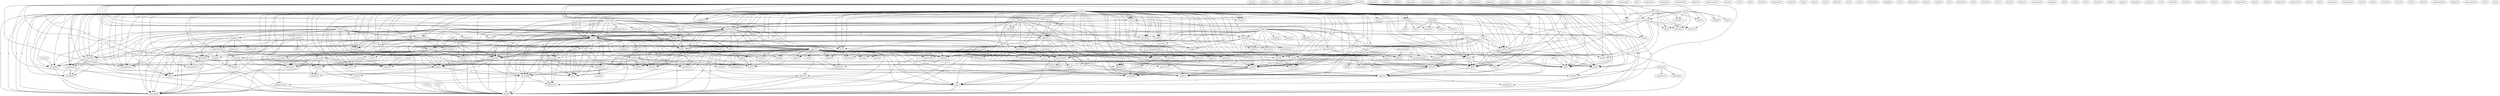 digraph G {
  home [ label="home(1)" ];
  cookie [ label="cookie(1)" ];
  stuff [ label="stuff(1)" ];
  server [ label="server(1)" ];
  carry [ label="carry(1)" ];
  generates [ label="generates(1)" ];
  map [ label="map(1)" ];
  zimmermann [ label="zimmermann(1)" ];
  uses [ label="uses(4)" ];
  length [ label="length(3)" ];
  mail [ label="mail(11)" ];
  implementation [ label="implementation(3)" ];
  algorithm [ label="algorithm(1)" ];
  decrypt [ label="decrypt(4)" ];
  firm [ label="firm(1)" ];
  library [ label="library(3)" ];
  claims [ label="claims(1)" ];
  infringement [ label="infringement(1)" ];
  patent [ label="patent(4)" ];
  encrypts [ label="encrypts(2)" ];
  encrypt [ label="encrypt(3)" ];
  make [ label="make(1)" ];
  sell [ label="sell(1)" ];
  key [ label="key(26)" ];
  faq [ label="faq(3)" ];
  person [ label="person(1)" ];
  attempt [ label="attempt(3)" ];
  comply [ label="comply(1)" ];
  program [ label="program(4)" ];
  edu [ label="edu(4)" ];
  crypt [ label="crypt(2)" ];
  document [ label="document(1)" ];
  manipulation [ label="manipulation(1)" ];
  information [ label="information(2)" ];
  opinion [ label="opinion(1)" ];
  encryption [ label="encryption(4)" ];
  whale [ label="whale(1)" ];
  advice [ label="advice(2)" ];
  anything [ label="anything(2)" ];
  month [ label="month(1)" ];
  update [ label="update(1)" ];
  mvanheyn [ label="mvanheyn(2)" ];
  allow [ label="allow(2)" ];
  listing [ label="listing(1)" ];
  example [ label="example(1)" ];
  claim [ label="claim(1)" ];
  style [ label="style(1)" ];
  standard [ label="standard(1)" ];
  system [ label="system(3)" ];
  crypto [ label="crypto(2)" ];
  author [ label="author(4)" ];
  des [ label="des(6)" ];
  letter [ label="letter(1)" ];
  cipher [ label="cipher(3)" ];
  recover [ label="recover(1)" ];
  result [ label="result(1)" ];
  sent [ label="sent(1)" ];
  strengthen [ label="strengthen(1)" ];
  performs [ label="performs(1)" ];
  message [ label="message(9)" ];
  contrary [ label="contrary(1)" ];
  convenience [ label="convenience(1)" ];
  canada [ label="canada(5)" ];
  site [ label="site(2)" ];
  cl [ label="cl(2)" ];
  msu [ label="msu(2)" ];
  use [ label="use(4)" ];
  contains [ label="contains(2)" ];
  code [ label="code(3)" ];
  rpub [ label="rpub(1)" ];
  distribution [ label="distribution(8)" ];
  export [ label="export(1)" ];
  use [ label="use(5)" ];
  file [ label="file(4)" ];
  export [ label="export(3)" ];
  request [ label="request(2)" ];
  fingerprint [ label="fingerprint(5)" ];
  generator [ label="generator(1)" ];
  etc [ label="etc(2)" ];
  passphrase [ label="passphrase(1)" ];
  interpreter [ label="interpreter(1)" ];
  application [ label="application(1)" ];
  rsa [ label="rsa(11)" ];
  avoid [ label="avoid(1)" ];
  rested [ label="rested(1)" ];
  look [ label="look(2)" ];
  read [ label="read(2)" ];
  class [ label="class(1)" ];
  cd [ label="cd(2)" ];
  makes [ label="makes(1)" ];
  info [ label="info(1)" ];
  read [ label="read(3)" ];
  way [ label="way(4)" ];
  strength [ label="strength(1)" ];
  domain [ label="domain(2)" ];
  com [ label="com(2)" ];
  mean [ label="mean(1)" ];
  pub [ label="pub(1)" ];
  fact [ label="fact(3)" ];
  rsaref [ label="rsaref(2)" ];
  recipient [ label="recipient(4)" ];
  rsaref [ label="rsaref(2)" ];
  called [ label="called(1)" ];
  cover [ label="cover(1)" ];
  rsaref [ label="rsaref(1)" ];
  invented [ label="invented(1)" ];
  difficulty [ label="difficulty(1)" ];
  includes [ label="includes(1)" ];
  pub [ label="pub(1)" ];
  comp [ label="comp(1)" ];
  rabin [ label="rabin(2)" ];
  stands [ label="stands(2)" ];
  corporation [ label="corporation(1)" ];
  provides [ label="provides(2)" ];
  plaintext [ label="plaintext(2)" ];
  privacy [ label="privacy(6)" ];
  hash [ label="hash(1)" ];
  bit [ label="bit(1)" ];
  subject [ label="subject(1)" ];
  machine [ label="machine(1)" ];
  exists [ label="exists(1)" ];
  aix [ label="aix(1)" ];
  contain [ label="contain(1)" ];
  version [ label="version(1)" ];
  tree [ label="tree(2)" ];
  source [ label="source(2)" ];
  sender [ label="sender(4)" ];
  raymond [ label="raymond(1)" ];
  inc [ label="inc(3)" ];
  berkeley [ label="berkeley(1)" ];
  depend [ label="depend(1)" ];
  interact [ label="interact(1)" ];
  send [ label="send(3)" ];
  know [ label="know(3)" ];
  basis [ label="basis(1)" ];
  draft [ label="draft(1)" ];
  newsgroup [ label="newsgroup(1)" ];
  mime [ label="mime(3)" ];
  authentication [ label="authentication(3)" ];
  mh [ label="mh(1)" ];
  requires [ label="requires(1)" ];
  rsa [ label="rsa(1)" ];
  identifier [ label="identifier(1)" ];
  contraband [ label="contraband(1)" ];
  please [ label="please(1)" ];
  authenticating [ label="authenticating(1)" ];
  time [ label="time(1)" ];
  specifies [ label="specifies(1)" ];
  handle [ label="handle(1)" ];
  improvement [ label="improvement(1)" ];
  bunch [ label="bunch(1)" ];
  heat [ label="heat(1)" ];
  risk [ label="risk(1)" ];
  management [ label="management(2)" ];
  features [ label="features(1)" ];
  finger [ label="finger(1)" ];
  network [ label="network(1)" ];
  connection [ label="connection(1)" ];
  defeat [ label="defeat(1)" ];
  post [ label="post(1)" ];
  discusses [ label="discusses(2)" ];
  alt [ label="alt(1)" ];
  minimize [ label="minimize(1)" ];
  alt [ label="alt(1)" ];
  interface [ label="interface(2)" ];
  ripem [ label="ripem(5)" ];
  post [ label="post(1)" ];
  sophistication [ label="sophistication(1)" ];
  feel [ label="feel(1)" ];
  modularity [ label="modularity(1)" ];
  ripem [ label="ripem(17)" ];
  mailer [ label="mailer(2)" ];
  create [ label="create(1)" ];
  security [ label="security(8)" ];
  rsa [ label="rsa(8)" ];
  ftp [ label="ftp(4)" ];
  companion [ label="companion(1)" ];
  vanheyningen [ label="vanheyningen(2)" ];
  comes [ label="comes(1)" ];
  elisp [ label="elisp(1)" ];
  part [ label="part(1)" ];
  area [ label="area(1)" ];
  mac [ label="mac(2)" ];
  port [ label="port(2)" ];
  looked [ label="looked(1)" ];
  include [ label="include(1)" ];
  obtain [ label="obtain(1)" ];
  gnu [ label="gnu(1)" ];
  unix [ label="unix(2)" ];
  convinces [ label="convinces(1)" ];
  nothing [ label="nothing(1)" ];
  scss [ label="scss(1)" ];
  adleman [ label="adleman(1)" ];
  solution [ label="solution(1)" ];
  order [ label="order(1)" ];
  type [ label="type(1)" ];
  anyone [ label="anyone(2)" ];
  documentation [ label="documentation(2)" ];
  pem [ label="pem(7)" ];
  confirm [ label="confirm(2)" ];
  guide [ label="guide(2)" ];
  mush [ label="mush(1)" ];
  name [ label="name(1)" ];
  produces [ label="produces(1)" ];
  asked [ label="asked(1)" ];
  lau [ label="lau(1)" ];
  entirety [ label="entirety(1)" ];
  elm [ label="elm(1)" ];
  agency [ label="agency(2)" ];
  software [ label="software(2)" ];
  computer [ label="computer(1)" ];
  forbid [ label="forbid(1)" ];
  amount [ label="amount(1)" ];
  user [ label="user(1)" ];
  friend [ label="friend(2)" ];
  reduce [ label="reduce(1)" ];
  copy [ label="copy(1)" ];
  load [ label="load(1)" ];
  mention [ label="mention(1)" ];
  guy [ label="guy(1)" ];
  group [ label="group(1)" ];
  lawyer [ label="lawyer(1)" ];
  ask [ label="ask(1)" ];
  interpret [ label="interpret(1)" ];
  discussion [ label="discussion(1)" ];
  publish [ label="publish(1)" ];
  allows [ label="allows(3)" ];
  relate [ label="relate(1)" ];
  works [ label="works(1)" ];
  probability [ label="probability(1)" ];
  condition [ label="condition(1)" ];
  work [ label="work(1)" ];
  mrr [ label="mrr(1)" ];
  talk [ label="talk(1)" ];
  needs [ label="needs(1)" ];
  wish [ label="wish(1)" ];
  license [ label="license(2)" ];
  riordan [ label="riordan(2)" ];
  produce [ label="produce(2)" ];
  light [ label="light(1)" ];
  computing [ label="computing(1)" ];
  belong [ label="belong(1)" ];
  decryption [ label="decryption(1)" ];
  keep [ label="keep(1)" ];
  web [ label="web(1)" ];
  europe [ label="europe(1)" ];
  stuffit [ label="stuffit(1)" ];
  input [ label="input(1)" ];
  rpem [ label="rpem(3)" ];
  emerge [ label="emerge(1)" ];
  variety [ label="variety(1)" ];
  sun [ label="sun(1)" ];
  mark [ label="mark(2)" ];
  matter [ label="matter(1)" ];
  shamir [ label="shamir(1)" ];
  opponent [ label="opponent(1)" ];
  transfer [ label="transfer(1)" ];
  pgp [ label="pgp(16)" ];
  acknowledgement [ label="acknowledgement(1)" ];
  none [ label="none(1)" ];
  came [ label="came(1)" ];
  solaris [ label="solaris(1)" ];
  macintosh [ label="macintosh(1)" ];
  clear [ label="clear(1)" ];
  means [ label="means(1)" ];
  check [ label="check(1)" ];
  addition [ label="addition(2)" ];
  rfc [ label="rfc(2)" ];
  hypertext [ label="hypertext(1)" ];
  linux [ label="linux(1)" ];
  md [ label="md(6)" ];
  phil [ label="phil(1)" ];
  internet [ label="internet(1)" ];
  disclaimer [ label="disclaimer(2)" ];
  marc [ label="marc(2)" ];
  help [ label="help(1)" ];
  readme [ label="readme(2)" ];
  access [ label="access(2)" ];
  world [ label="world(1)" ];
  ultrix [ label="ultrix(1)" ];
  computation [ label="computation(1)" ];
  note [ label="note(4)" ];
  nobody [ label="nobody(1)" ];
  government [ label="government(1)" ];
  mar [ label="mar(1)" ];
  usa [ label="usa(2)" ];
  find [ label="find(3)" ];
  see [ label="see(2)" ];
  uses -> length [ label="1" ];
  uses -> mail [ label="1" ];
  uses -> implementation [ label="1" ];
  uses -> algorithm [ label="1" ];
  uses -> decrypt [ label="1" ];
  uses -> firm [ label="1" ];
  uses -> library [ label="1" ];
  uses -> claims [ label="1" ];
  uses -> infringement [ label="1" ];
  uses -> patent [ label="1" ];
  uses -> encrypts [ label="1" ];
  uses -> encrypt [ label="1" ];
  uses -> make [ label="1" ];
  uses -> sell [ label="1" ];
  uses -> key [ label="3" ];
  faq -> person [ label="1" ];
  faq -> attempt [ label="1" ];
  faq -> comply [ label="1" ];
  faq -> program [ label="1" ];
  faq -> mail [ label="1" ];
  faq -> edu [ label="1" ];
  faq -> crypt [ label="1" ];
  faq -> document [ label="1" ];
  faq -> manipulation [ label="1" ];
  faq -> information [ label="1" ];
  faq -> opinion [ label="1" ];
  faq -> encryption [ label="1" ];
  faq -> whale [ label="1" ];
  faq -> advice [ label="1" ];
  faq -> anything [ label="1" ];
  faq -> month [ label="1" ];
  faq -> update [ label="1" ];
  faq -> mvanheyn [ label="1" ];
  faq -> allow [ label="1" ];
  faq -> listing [ label="1" ];
  faq -> key [ label="1" ];
  standard -> system [ label="1" ];
  standard -> crypto [ label="1" ];
  standard -> author [ label="1" ];
  standard -> key [ label="1" ];
  des -> length [ label="1" ];
  des -> program [ label="1" ];
  des -> letter [ label="1" ];
  des -> mail [ label="2" ];
  des -> decrypt [ label="1" ];
  des -> cipher [ label="1" ];
  des -> recover [ label="1" ];
  des -> encryption [ label="1" ];
  des -> system [ label="1" ];
  des -> result [ label="1" ];
  des -> sent [ label="1" ];
  des -> crypto [ label="1" ];
  des -> encrypts [ label="2" ];
  des -> strengthen [ label="1" ];
  des -> encrypt [ label="1" ];
  des -> performs [ label="1" ];
  des -> message [ label="1" ];
  des -> key [ label="6" ];
  canada -> site [ label="1" ];
  canada -> cl [ label="1" ];
  canada -> implementation [ label="1" ];
  canada -> edu [ label="1" ];
  canada -> msu [ label="1" ];
  canada -> algorithm [ label="1" ];
  canada -> crypt [ label="1" ];
  canada -> use [ label="1" ];
  canada -> contains [ label="1" ];
  canada -> code [ label="1" ];
  canada -> rpub [ label="1" ];
  canada -> distribution [ label="2" ];
  canada -> firm [ label="1" ];
  canada -> library [ label="1" ];
  canada -> claims [ label="1" ];
  canada -> infringement [ label="1" ];
  canada -> export [ label="3" ];
  canada -> use [ label="1" ];
  canada -> file [ label="1" ];
  canada -> sent [ label="1" ];
  canada -> patent [ label="1" ];
  canada -> export [ label="3" ];
  canada -> make [ label="1" ];
  canada -> request [ label="1" ];
  canada -> sell [ label="1" ];
  length -> fingerprint [ label="1" ];
  length -> algorithm [ label="1" ];
  length -> generator [ label="1" ];
  length -> etc [ label="1" ];
  length -> passphrase [ label="1" ];
  length -> message [ label="1" ];
  length -> interpreter [ label="1" ];
  rsa -> attempt [ label="4" ];
  rsa -> avoid [ label="2" ];
  rsa -> rested [ label="1" ];
  rsa -> look [ label="2" ];
  rsa -> fingerprint [ label="1" ];
  rsa -> read [ label="1" ];
  rsa -> class [ label="1" ];
  rsa -> cd [ label="1" ];
  rsa -> program [ label="2" ];
  rsa -> makes [ label="2" ];
  rsa -> letter [ label="1" ];
  rsa -> mail [ label="1" ];
  rsa -> implementation [ label="2" ];
  rsa -> info [ label="1" ];
  rsa -> algorithm [ label="3" ];
  rsa -> crypt [ label="2" ];
  rsa -> use [ label="3" ];
  rsa -> code [ label="2" ];
  rsa -> read [ label="1" ];
  rsa -> way [ label="1" ];
  rsa -> distribution [ label="1" ];
  rsa -> decrypt [ label="1" ];
  rsa -> cipher [ label="3" ];
  rsa -> recover [ label="1" ];
  rsa -> strength [ label="1" ];
  rsa -> domain [ label="2" ];
  rsa -> com [ label="3" ];
  rsa -> firm [ label="2" ];
  rsa -> library [ label="4" ];
  rsa -> claims [ label="2" ];
  rsa -> infringement [ label="2" ];
  rsa -> use [ label="3" ];
  rsa -> file [ label="1" ];
  rsa -> mean [ label="1" ];
  rsa -> pub [ label="2" ];
  rsa -> fact [ label="2" ];
  rsa -> system [ label="1" ];
  rsa -> etc [ label="1" ];
  rsa -> result [ label="1" ];
  rsa -> sent [ label="1" ];
  rsa -> crypto [ label="1" ];
  rsa -> patent [ label="5" ];
  rsa -> rsaref [ label="1" ];
  rsa -> encrypts [ label="2" ];
  rsa -> recipient [ label="1" ];
  rsa -> rsaref [ label="1" ];
  rsa -> encrypt [ label="1" ];
  rsa -> anything [ label="2" ];
  rsa -> called [ label="2" ];
  rsa -> performs [ label="1" ];
  rsa -> cover [ label="1" ];
  rsa -> make [ label="2" ];
  rsa -> rsaref [ label="1" ];
  rsa -> invented [ label="3" ];
  rsa -> sell [ label="2" ];
  rsa -> difficulty [ label="1" ];
  rsa -> includes [ label="1" ];
  rsa -> message [ label="2" ];
  rsa -> key [ label="9" ];
  rsa -> pub [ label="2" ];
  rabin -> attempt [ label="1" ];
  rabin -> avoid [ label="1" ];
  rabin -> rested [ label="1" ];
  rabin -> distribution [ label="1" ];
  rabin -> cipher [ label="2" ];
  rabin -> strength [ label="1" ];
  rabin -> patent [ label="2" ];
  rabin -> stands [ label="1" ];
  rabin -> cover [ label="1" ];
  rabin -> invented [ label="1" ];
  rabin -> difficulty [ label="1" ];
  rabin -> key [ label="2" ];
  attempt -> avoid [ label="1" ];
  attempt -> comply [ label="1" ];
  attempt -> document [ label="1" ];
  attempt -> manipulation [ label="1" ];
  attempt -> library [ label="1" ];
  attempt -> fact [ label="1" ];
  attempt -> patent [ label="1" ];
  attempt -> anything [ label="1" ];
  attempt -> allow [ label="1" ];
  provides -> fingerprint [ label="1" ];
  provides -> plaintext [ label="1" ];
  provides -> privacy [ label="1" ];
  provides -> hash [ label="1" ];
  provides -> bit [ label="1" ];
  site -> cl [ label="1" ];
  site -> edu [ label="1" ];
  site -> msu [ label="1" ];
  site -> contain [ label="1" ];
  site -> contains [ label="1" ];
  site -> rpub [ label="1" ];
  site -> version [ label="1" ];
  site -> tree [ label="1" ];
  site -> source [ label="1" ];
  look -> crypt [ label="2" ];
  look -> pub [ label="2" ];
  look -> pub [ label="2" ];
  fingerprint -> algorithm [ label="1" ];
  fingerprint -> plaintext [ label="1" ];
  fingerprint -> sender [ label="2" ];
  fingerprint -> hash [ label="1" ];
  fingerprint -> message [ label="3" ];
  fingerprint -> key [ label="2" ];
  read -> info [ label="1" ];
  read -> file [ label="2" ];
  read -> recipient [ label="1" ];
  cd -> info [ label="1" ];
  cd -> crypt [ label="1" ];
  cd -> pub [ label="1" ];
  cd -> rsaref [ label="1" ];
  cd -> rsaref [ label="1" ];
  cd -> rsaref [ label="1" ];
  cd -> pub [ label="1" ];
  inc -> program [ label="1" ];
  inc -> makes [ label="1" ];
  inc -> algorithm [ label="1" ];
  inc -> code [ label="1" ];
  inc -> domain [ label="1" ];
  inc -> library [ label="2" ];
  inc -> mean [ label="1" ];
  inc -> fact [ label="1" ];
  inc -> etc [ label="1" ];
  inc -> anything [ label="1" ];
  inc -> called [ label="1" ];
  inc -> message [ label="1" ];
  inc -> key [ label="1" ];
  program -> mail [ label="1" ];
  program -> algorithm [ label="1" ];
  program -> encryption [ label="1" ];
  program -> etc [ label="1" ];
  program -> called [ label="1" ];
  program -> performs [ label="1" ];
  program -> message [ label="1" ];
  program -> key [ label="1" ];
  send -> mail [ label="1" ];
  send -> read [ label="1" ];
  send -> know [ label="1" ];
  send -> key [ label="1" ];
  mail -> encryption [ label="1" ];
  mail -> privacy [ label="1" ];
  mail -> know [ label="1" ];
  mail -> sent [ label="1" ];
  mail -> mime [ label="1" ];
  mail -> authentication [ label="1" ];
  mail -> stands [ label="2" ];
  mail -> called [ label="1" ];
  mail -> performs [ label="1" ];
  mail -> key [ label="1" ];
  rsa -> implementation [ label="2" ];
  rsa -> info [ label="1" ];
  rsa -> algorithm [ label="3" ];
  rsa -> crypt [ label="2" ];
  rsa -> use [ label="3" ];
  rsa -> code [ label="2" ];
  rsa -> read [ label="1" ];
  rsa -> way [ label="1" ];
  rsa -> distribution [ label="1" ];
  rsa -> decrypt [ label="1" ];
  rsa -> cipher [ label="3" ];
  rsa -> recover [ label="1" ];
  rsa -> strength [ label="1" ];
  rsa -> domain [ label="2" ];
  rsa -> com [ label="3" ];
  rsa -> firm [ label="2" ];
  rsa -> library [ label="4" ];
  rsa -> claims [ label="2" ];
  rsa -> infringement [ label="2" ];
  rsa -> use [ label="3" ];
  rsa -> file [ label="1" ];
  rsa -> mean [ label="1" ];
  rsa -> pub [ label="2" ];
  rsa -> fact [ label="2" ];
  rsa -> system [ label="1" ];
  rsa -> etc [ label="1" ];
  rsa -> result [ label="1" ];
  rsa -> sent [ label="1" ];
  rsa -> crypto [ label="1" ];
  rsa -> patent [ label="5" ];
  rsa -> rsaref [ label="1" ];
  rsa -> encrypts [ label="2" ];
  rsa -> recipient [ label="1" ];
  rsa -> rsaref [ label="1" ];
  rsa -> encrypt [ label="1" ];
  rsa -> anything [ label="2" ];
  rsa -> called [ label="2" ];
  rsa -> performs [ label="1" ];
  rsa -> cover [ label="1" ];
  rsa -> make [ label="2" ];
  rsa -> rsaref [ label="1" ];
  rsa -> invented [ label="3" ];
  rsa -> sell [ label="2" ];
  rsa -> difficulty [ label="1" ];
  rsa -> includes [ label="1" ];
  rsa -> message [ label="2" ];
  rsa -> key [ label="9" ];
  rsa -> pub [ label="2" ];
  implementation -> algorithm [ label="1" ];
  implementation -> authenticating [ label="1" ];
  implementation -> time [ label="1" ];
  implementation -> firm [ label="1" ];
  implementation -> claims [ label="1" ];
  implementation -> infringement [ label="1" ];
  implementation -> patent [ label="1" ];
  implementation -> specifies [ label="1" ];
  implementation -> make [ label="1" ];
  implementation -> sell [ label="1" ];
  implementation -> handle [ label="1" ];
  algorithm -> claims [ label="1" ];
  algorithm -> infringement [ label="1" ];
  algorithm -> make [ label="1" ];
  algorithm -> sell [ label="1" ];
  management -> features [ label="1" ];
  management -> finger [ label="1" ];
  management -> network [ label="1" ];
  management -> file [ label="1" ];
  management -> connection [ label="1" ];
  post -> discusses [ label="1" ];
  post -> alt [ label="1" ];
  post -> minimize [ label="1" ];
  post -> alt [ label="1" ];
  interface -> use [ label="1" ];
  interface -> distribution [ label="1" ];
  interface -> ripem [ label="1" ];
  interface -> post [ label="1" ];
  interface -> sophistication [ label="1" ];
  interface -> feel [ label="1" ];
  interface -> modularity [ label="1" ];
  interface -> use [ label="1" ];
  interface -> ripem [ label="1" ];
  interface -> alt [ label="1" ];
  interface -> mailer [ label="1" ];
  interface -> create [ label="1" ];
  interface -> security [ label="1" ];
  interface -> alt [ label="1" ];
  rsa -> crypt [ label="2" ];
  rsa -> use [ label="3" ];
  rsa -> code [ label="2" ];
  rsa -> read [ label="1" ];
  rsa -> way [ label="1" ];
  rsa -> distribution [ label="1" ];
  rsa -> decrypt [ label="1" ];
  rsa -> cipher [ label="3" ];
  rsa -> recover [ label="1" ];
  rsa -> strength [ label="1" ];
  rsa -> domain [ label="2" ];
  rsa -> com [ label="3" ];
  rsa -> firm [ label="2" ];
  rsa -> library [ label="4" ];
  rsa -> claims [ label="2" ];
  rsa -> infringement [ label="2" ];
  rsa -> use [ label="3" ];
  rsa -> file [ label="1" ];
  rsa -> mean [ label="1" ];
  rsa -> pub [ label="2" ];
  rsa -> fact [ label="2" ];
  rsa -> system [ label="1" ];
  rsa -> etc [ label="1" ];
  rsa -> result [ label="1" ];
  rsa -> sent [ label="1" ];
  rsa -> crypto [ label="1" ];
  rsa -> patent [ label="5" ];
  rsa -> rsaref [ label="1" ];
  rsa -> encrypts [ label="2" ];
  rsa -> recipient [ label="1" ];
  rsa -> rsaref [ label="1" ];
  rsa -> encrypt [ label="1" ];
  rsa -> anything [ label="2" ];
  rsa -> called [ label="2" ];
  rsa -> performs [ label="1" ];
  rsa -> cover [ label="1" ];
  rsa -> make [ label="2" ];
  rsa -> rsaref [ label="1" ];
  rsa -> invented [ label="3" ];
  rsa -> sell [ label="2" ];
  rsa -> difficulty [ label="1" ];
  rsa -> includes [ label="1" ];
  rsa -> message [ label="2" ];
  rsa -> key [ label="9" ];
  rsa -> pub [ label="2" ];
  authenticating -> time [ label="1" ];
  authenticating -> handle [ label="1" ];
  ftp -> crypt [ label="3" ];
  ftp -> rpub [ label="1" ];
  ftp -> read [ label="2" ];
  ftp -> com [ label="2" ];
  ftp -> file [ label="2" ];
  ftp -> pub [ label="2" ];
  ftp -> rsaref [ label="1" ];
  ftp -> rsaref [ label="1" ];
  ftp -> rsaref [ label="1" ];
  ftp -> pub [ label="2" ];
  vanheyningen -> whale [ label="1" ];
  mac -> contain [ label="1" ];
  mac -> contains [ label="1" ];
  mac -> version [ label="1" ];
  mac -> tree [ label="1" ];
  mac -> port [ label="1" ];
  mac -> source [ label="1" ];
  mac -> etc [ label="1" ];
  mac -> author [ label="1" ];
  mac -> looked [ label="1" ];
  mac -> include [ label="1" ];
  crypt -> rpub [ label="1" ];
  crypt -> read [ label="1" ];
  crypt -> file [ label="1" ];
  use -> solution [ label="1" ];
  use -> distribution [ label="1" ];
  use -> decrypt [ label="2" ];
  use -> ripem [ label="2" ];
  use -> order [ label="1" ];
  use -> type [ label="1" ];
  use -> sender [ label="1" ];
  use -> firm [ label="1" ];
  use -> post [ label="1" ];
  use -> anyone [ label="1" ];
  use -> discusses [ label="1" ];
  use -> claims [ label="1" ];
  use -> documentation [ label="1" ];
  use -> feel [ label="1" ];
  use -> infringement [ label="1" ];
  use -> pem [ label="1" ];
  use -> ripem [ label="2" ];
  use -> alt [ label="1" ];
  use -> confirm [ label="1" ];
  use -> patent [ label="1" ];
  use -> encrypt [ label="1" ];
  use -> make [ label="1" ];
  use -> sell [ label="1" ];
  use -> guide [ label="1" ];
  use -> mush [ label="1" ];
  use -> security [ label="1" ];
  use -> alt [ label="1" ];
  use -> message [ label="2" ];
  use -> key [ label="2" ];
  plaintext -> produces [ label="1" ];
  contains -> distribution [ label="1" ];
  contains -> library [ label="1" ];
  contains -> export [ label="1" ];
  contains -> version [ label="1" ];
  contains -> tree [ label="1" ];
  contains -> source [ label="1" ];
  contains -> export [ label="1" ];
  code -> distribution [ label="1" ];
  code -> domain [ label="1" ];
  code -> library [ label="1" ];
  code -> use [ label="1" ];
  code -> called [ label="1" ];
  code -> allow [ label="1" ];
  agency -> software [ label="1" ];
  agency -> computer [ label="1" ];
  agency -> forbid [ label="1" ];
  friend -> reduce [ label="1" ];
  friend -> copy [ label="1" ];
  friend -> load [ label="1" ];
  friend -> mention [ label="1" ];
  read -> file [ label="2" ];
  read -> recipient [ label="1" ];
  information -> encryption [ label="1" ];
  information -> fact [ label="1" ];
  information -> guy [ label="1" ];
  way -> copy [ label="1" ];
  way -> ask [ label="1" ];
  way -> use [ label="1" ];
  way -> interpret [ label="1" ];
  way -> security [ label="1" ];
  way -> load [ label="1" ];
  way -> mention [ label="1" ];
  distribution -> cipher [ label="1" ];
  distribution -> ripem [ label="1" ];
  distribution -> strength [ label="1" ];
  distribution -> post [ label="1" ];
  distribution -> discusses [ label="1" ];
  distribution -> feel [ label="1" ];
  distribution -> use [ label="1" ];
  distribution -> ripem [ label="1" ];
  distribution -> alt [ label="1" ];
  distribution -> patent [ label="1" ];
  distribution -> cover [ label="1" ];
  distribution -> mush [ label="1" ];
  distribution -> difficulty [ label="1" ];
  distribution -> security [ label="1" ];
  distribution -> alt [ label="1" ];
  distribution -> key [ label="1" ];
  decrypt -> confirm [ label="1" ];
  decrypt -> message [ label="1" ];
  cipher -> strength [ label="1" ];
  cipher -> encryption [ label="1" ];
  cipher -> patent [ label="1" ];
  cipher -> invented [ label="1" ];
  cipher -> difficulty [ label="1" ];
  ripem -> order [ label="2" ];
  ripem -> time [ label="2" ];
  ripem -> domain [ label="1" ];
  ripem -> com [ label="1" ];
  ripem -> anyone [ label="1" ];
  ripem -> library [ label="3" ];
  ripem -> network [ label="1" ];
  ripem -> discusses [ label="3" ];
  ripem -> encryption [ label="3" ];
  ripem -> documentation [ label="1" ];
  ripem -> export [ label="2" ];
  ripem -> whale [ label="1" ];
  ripem -> use [ label="6" ];
  ripem -> file [ label="2" ];
  ripem -> fact [ label="1" ];
  ripem -> pem [ label="2" ];
  ripem -> allows [ label="1" ];
  ripem -> sent [ label="1" ];
  ripem -> patent [ label="1" ];
  ripem -> mailer [ label="1" ];
  ripem -> rsaref [ label="1" ];
  ripem -> encrypts [ label="1" ];
  ripem -> relate [ label="1" ];
  ripem -> works [ label="1" ];
  ripem -> specifies [ label="2" ];
  ripem -> export [ label="2" ];
  ripem -> author [ label="3" ];
  ripem -> rsaref [ label="1" ];
  ripem -> anything [ label="1" ];
  ripem -> update [ label="3" ];
  ripem -> called [ label="1" ];
  ripem -> performs [ label="1" ];
  ripem -> probability [ label="1" ];
  ripem -> condition [ label="2" ];
  ripem -> rsaref [ label="1" ];
  ripem -> invented [ label="1" ];
  ripem -> request [ label="2" ];
  ripem -> work [ label="1" ];
  ripem -> mvanheyn [ label="1" ];
  ripem -> guide [ label="2" ];
  ripem -> allow [ label="1" ];
  ripem -> mush [ label="1" ];
  ripem -> security [ label="3" ];
  ripem -> connection [ label="1" ];
  ripem -> listing [ label="3" ];
  ripem -> mrr [ label="1" ];
  ripem -> minimize [ label="2" ];
  ripem -> handle [ label="2" ];
  ripem -> key [ label="9" ];
  sender -> confirm [ label="2" ];
  sender -> authentication [ label="1" ];
  sender -> needs [ label="1" ];
  domain -> library [ label="1" ];
  domain -> license [ label="1" ];
  domain -> called [ label="1" ];
  com -> file [ label="1" ];
  com -> pub [ label="1" ];
  com -> rsaref [ label="1" ];
  com -> rsaref [ label="1" ];
  com -> rsaref [ label="1" ];
  com -> pub [ label="1" ];
  post -> discusses [ label="1" ];
  post -> alt [ label="1" ];
  post -> minimize [ label="1" ];
  post -> alt [ label="1" ];
  anyone -> encrypt [ label="1" ];
  anyone -> message [ label="1" ];
  anyone -> key [ label="1" ];
  library -> export [ label="1" ];
  library -> export [ label="1" ];
  library -> called [ label="1" ];
  riordan -> author [ label="1" ];
  riordan -> mrr [ label="1" ];
  discusses -> mush [ label="1" ];
  discusses -> security [ label="1" ];
  discusses -> minimize [ label="1" ];
  produce -> light [ label="1" ];
  produce -> computing [ label="1" ];
  produce -> produces [ label="1" ];
  produce -> belong [ label="1" ];
  encryption -> system [ label="1" ];
  encryption -> crypto [ label="1" ];
  encryption -> decryption [ label="1" ];
  encryption -> keep [ label="1" ];
  encryption -> key [ label="2" ];
  documentation -> fact [ label="1" ];
  documentation -> forbid [ label="1" ];
  export -> interpret [ label="1" ];
  export -> sent [ label="1" ];
  use -> pem [ label="1" ];
  use -> ripem [ label="2" ];
  use -> alt [ label="1" ];
  use -> confirm [ label="1" ];
  use -> patent [ label="1" ];
  use -> encrypt [ label="1" ];
  use -> make [ label="1" ];
  use -> sell [ label="1" ];
  use -> guide [ label="1" ];
  use -> mush [ label="1" ];
  use -> security [ label="1" ];
  use -> alt [ label="1" ];
  use -> message [ label="2" ];
  use -> key [ label="2" ];
  license -> allows [ label="1" ];
  rpem -> stands [ label="1" ];
  file -> export [ label="1" ];
  mark -> author [ label="1" ];
  mark -> mrr [ label="1" ];
  privacy -> system [ label="1" ];
  privacy -> transfer [ label="1" ];
  privacy -> stands [ label="1" ];
  privacy -> called [ label="1" ];
  privacy -> performs [ label="1" ];
  pgp -> fact [ label="6" ];
  pgp -> forbid [ label="2" ];
  pgp -> sent [ label="1" ];
  pgp -> patent [ label="2" ];
  pgp -> works [ label="1" ];
  pgp -> export [ label="1" ];
  pgp -> author [ label="2" ];
  pgp -> acknowledgement [ label="2" ];
  pgp -> anything [ label="4" ];
  pgp -> called [ label="1" ];
  pgp -> make [ label="2" ];
  pgp -> sell [ label="2" ];
  pgp -> connection [ label="2" ];
  pgp -> key [ label="2" ];
  fact -> forbid [ label="1" ];
  system -> transfer [ label="1" ];
  system -> key [ label="1" ];
  etc -> author [ label="1" ];
  etc -> include [ label="1" ];
  etc -> message [ label="1" ];
  know -> key [ label="2" ];
  pem -> transfer [ label="1" ];
  pem -> relate [ label="1" ];
  pem -> specifies [ label="2" ];
  pem -> performs [ label="1" ];
  pem -> probability [ label="2" ];
  pem -> handle [ label="2" ];
  ripem -> allows [ label="1" ];
  ripem -> sent [ label="1" ];
  ripem -> patent [ label="1" ];
  ripem -> mailer [ label="1" ];
  ripem -> rsaref [ label="1" ];
  ripem -> encrypts [ label="1" ];
  ripem -> relate [ label="1" ];
  ripem -> works [ label="1" ];
  ripem -> specifies [ label="2" ];
  ripem -> export [ label="2" ];
  ripem -> author [ label="3" ];
  ripem -> rsaref [ label="1" ];
  ripem -> anything [ label="1" ];
  ripem -> update [ label="3" ];
  ripem -> called [ label="1" ];
  ripem -> performs [ label="1" ];
  ripem -> probability [ label="1" ];
  ripem -> condition [ label="2" ];
  ripem -> rsaref [ label="1" ];
  ripem -> invented [ label="1" ];
  ripem -> request [ label="2" ];
  ripem -> work [ label="1" ];
  ripem -> mvanheyn [ label="1" ];
  ripem -> guide [ label="2" ];
  ripem -> allow [ label="1" ];
  ripem -> mush [ label="1" ];
  ripem -> security [ label="3" ];
  ripem -> connection [ label="1" ];
  ripem -> listing [ label="3" ];
  ripem -> mrr [ label="1" ];
  ripem -> minimize [ label="2" ];
  ripem -> handle [ label="2" ];
  ripem -> key [ label="9" ];
  allows -> sent [ label="1" ];
  allows -> authentication [ label="1" ];
  allows -> key [ label="1" ];
  sent -> key [ label="1" ];
  advice -> anything [ label="1" ];
  confirm -> came [ label="1" ];
  patent -> export [ label="1" ];
  patent -> cover [ label="1" ];
  patent -> make [ label="1" ];
  patent -> sell [ label="1" ];
  patent -> difficulty [ label="1" ];
  patent -> key [ label="1" ];
  mime -> stands [ label="1" ];
  rsaref -> export [ label="1" ];
  rsaref -> anything [ label="1" ];
  rsaref -> called [ label="1" ];
  encrypts -> recipient [ label="1" ];
  encrypts -> includes [ label="1" ];
  means -> encrypt [ label="1" ];
  recipient -> includes [ label="2" ];
  recipient -> message [ label="1" ];
  recipient -> key [ label="1" ];
  rfc -> stands [ label="1" ];
  author -> condition [ label="1" ];
  rsaref -> anything [ label="1" ];
  rsaref -> called [ label="1" ];
  authentication -> message [ label="1" ];
  authentication -> key [ label="1" ];
  encrypt -> message [ label="1" ];
  make -> sell [ label="1" ];
  make -> create [ label="1" ];
  make -> security [ label="1" ];
  make -> alt [ label="1" ];
  md -> needs [ label="1" ];
  md -> message [ label="4" ];
  md -> interpreter [ label="1" ];
  md -> key [ label="4" ];
  guide -> mush [ label="1" ];
  security -> minimize [ label="1" ];
  security -> message [ label="1" ];
  security -> key [ label="1" ];
  note -> key [ label="1" ];
  find -> pub [ label="2" ];
  see -> key [ label="1" ];
}

